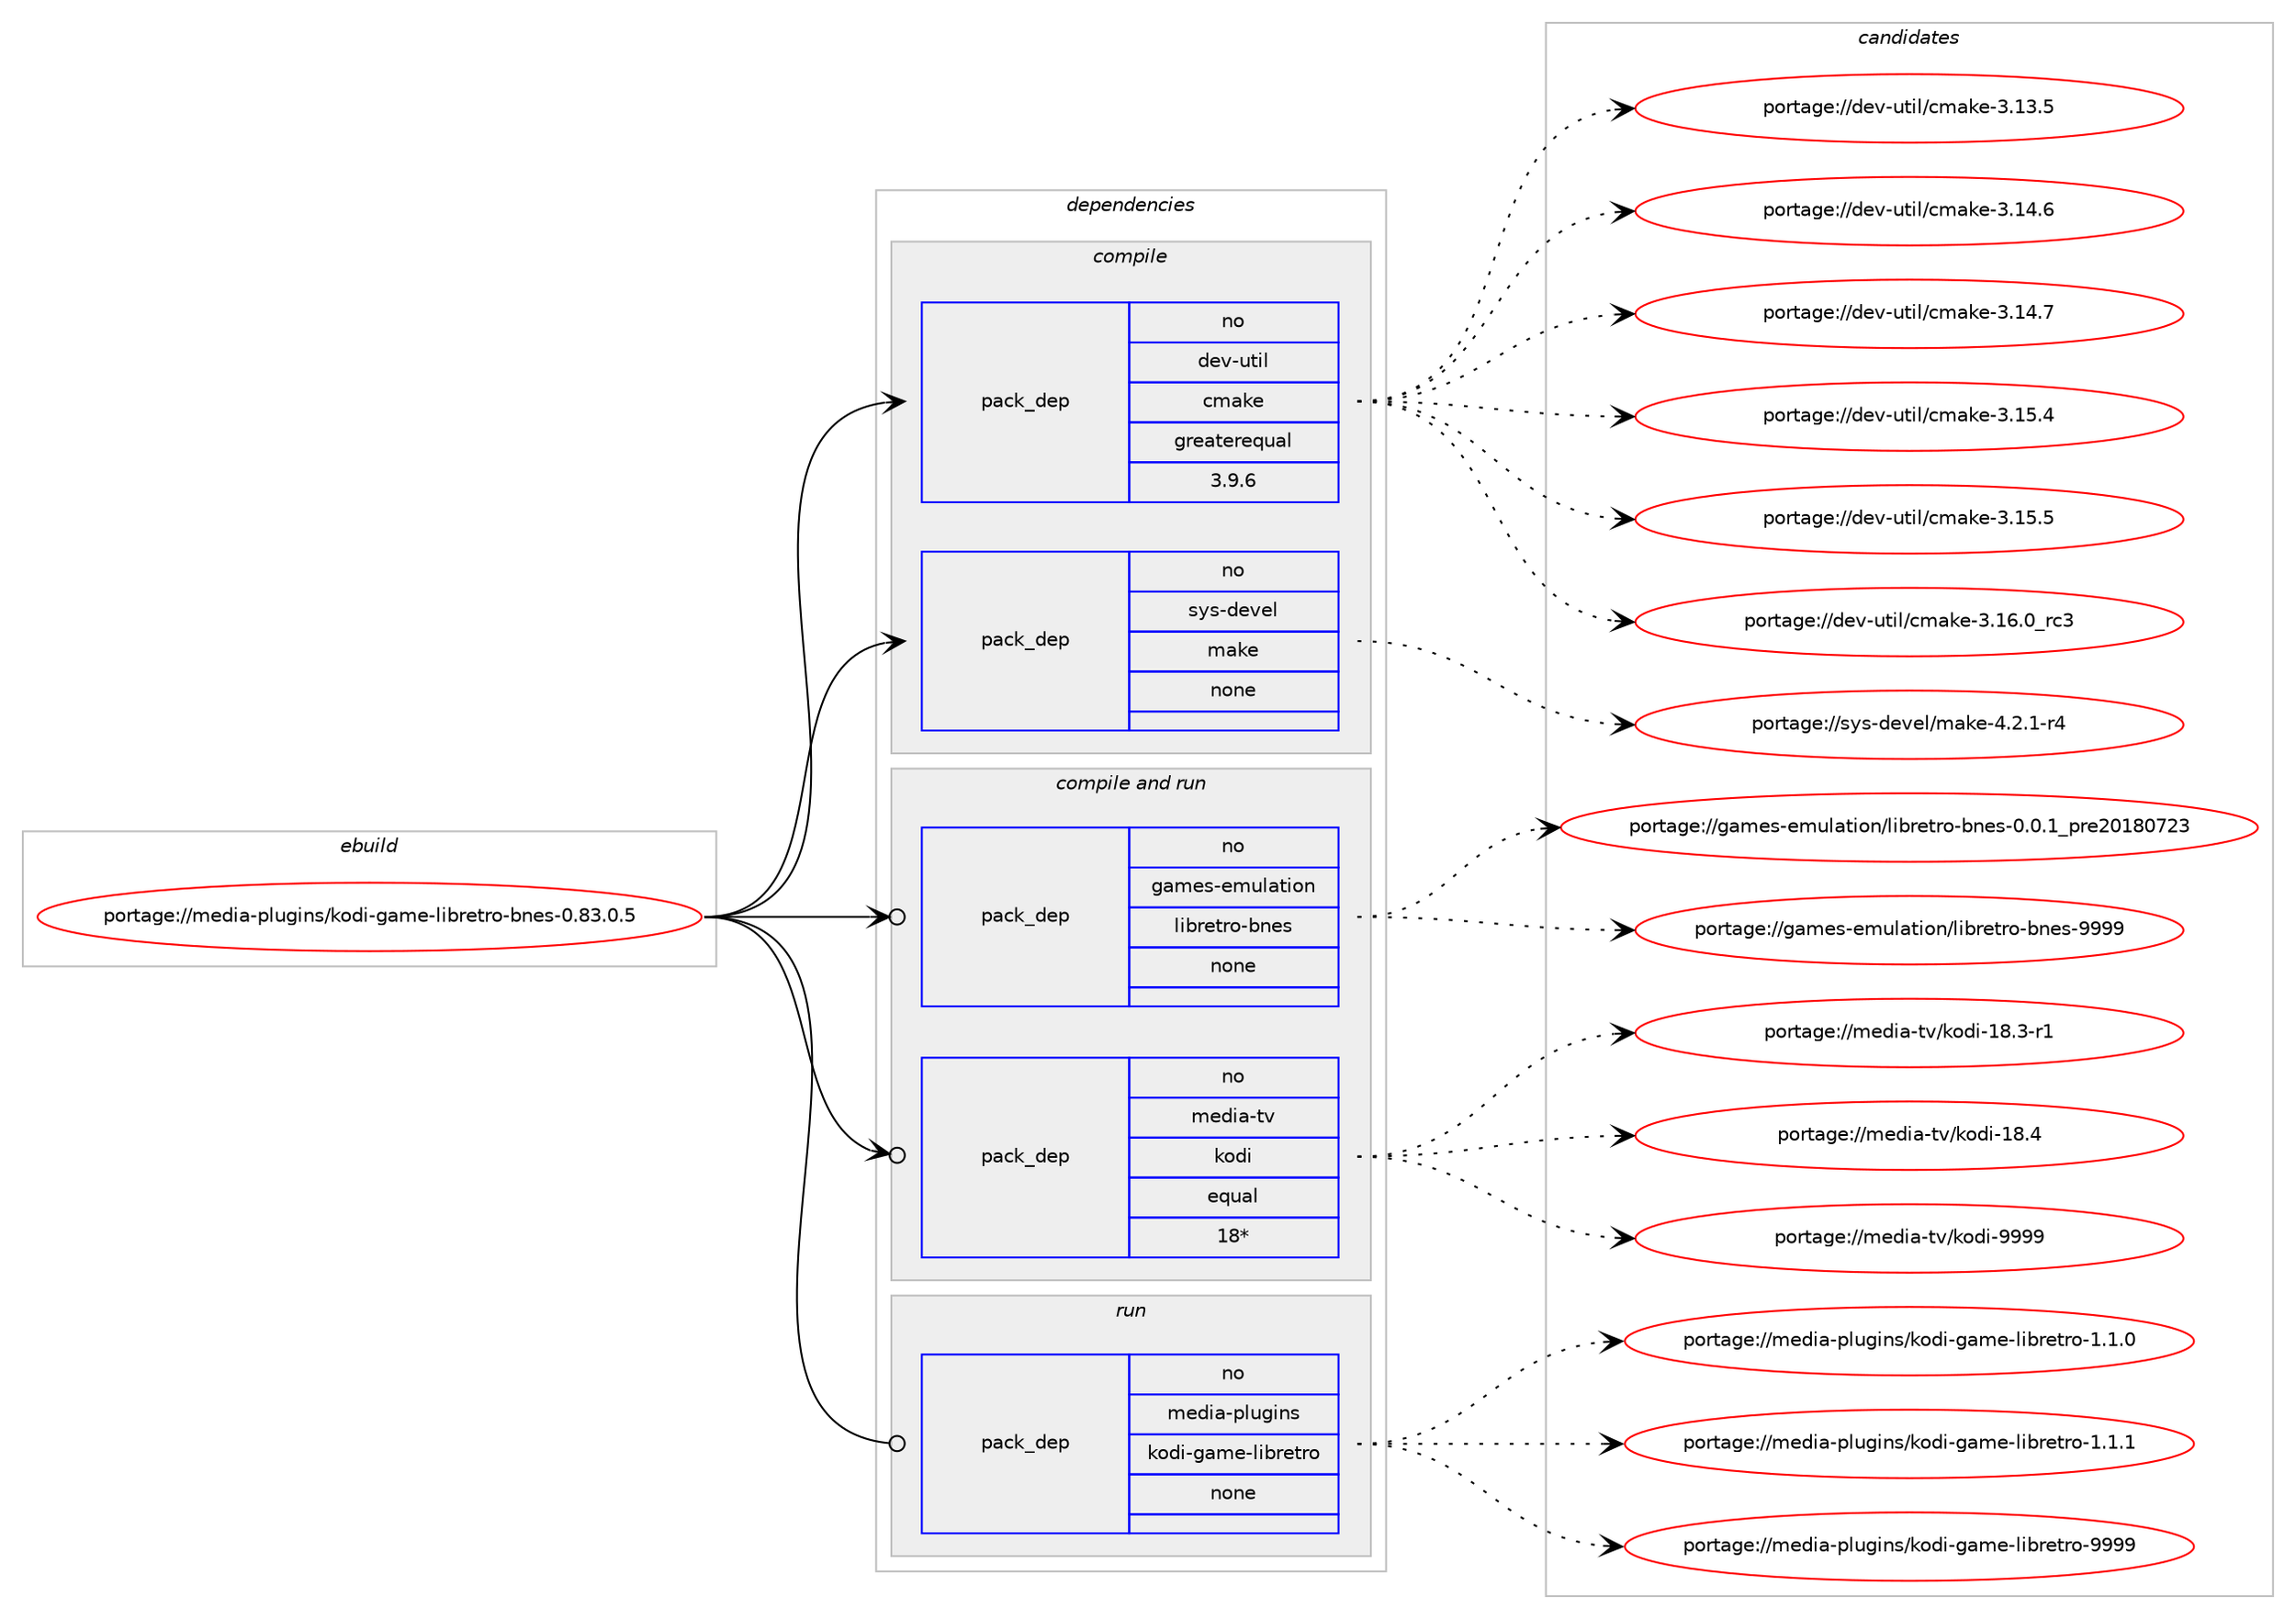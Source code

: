 digraph prolog {

# *************
# Graph options
# *************

newrank=true;
concentrate=true;
compound=true;
graph [rankdir=LR,fontname=Helvetica,fontsize=10,ranksep=1.5];#, ranksep=2.5, nodesep=0.2];
edge  [arrowhead=vee];
node  [fontname=Helvetica,fontsize=10];

# **********
# The ebuild
# **********

subgraph cluster_leftcol {
color=gray;
rank=same;
label=<<i>ebuild</i>>;
id [label="portage://media-plugins/kodi-game-libretro-bnes-0.83.0.5", color=red, width=4, href="../media-plugins/kodi-game-libretro-bnes-0.83.0.5.svg"];
}

# ****************
# The dependencies
# ****************

subgraph cluster_midcol {
color=gray;
label=<<i>dependencies</i>>;
subgraph cluster_compile {
fillcolor="#eeeeee";
style=filled;
label=<<i>compile</i>>;
subgraph pack240284 {
dependency327410 [label=<<TABLE BORDER="0" CELLBORDER="1" CELLSPACING="0" CELLPADDING="4" WIDTH="220"><TR><TD ROWSPAN="6" CELLPADDING="30">pack_dep</TD></TR><TR><TD WIDTH="110">no</TD></TR><TR><TD>dev-util</TD></TR><TR><TD>cmake</TD></TR><TR><TD>greaterequal</TD></TR><TR><TD>3.9.6</TD></TR></TABLE>>, shape=none, color=blue];
}
id:e -> dependency327410:w [weight=20,style="solid",arrowhead="vee"];
subgraph pack240285 {
dependency327411 [label=<<TABLE BORDER="0" CELLBORDER="1" CELLSPACING="0" CELLPADDING="4" WIDTH="220"><TR><TD ROWSPAN="6" CELLPADDING="30">pack_dep</TD></TR><TR><TD WIDTH="110">no</TD></TR><TR><TD>sys-devel</TD></TR><TR><TD>make</TD></TR><TR><TD>none</TD></TR><TR><TD></TD></TR></TABLE>>, shape=none, color=blue];
}
id:e -> dependency327411:w [weight=20,style="solid",arrowhead="vee"];
}
subgraph cluster_compileandrun {
fillcolor="#eeeeee";
style=filled;
label=<<i>compile and run</i>>;
subgraph pack240286 {
dependency327412 [label=<<TABLE BORDER="0" CELLBORDER="1" CELLSPACING="0" CELLPADDING="4" WIDTH="220"><TR><TD ROWSPAN="6" CELLPADDING="30">pack_dep</TD></TR><TR><TD WIDTH="110">no</TD></TR><TR><TD>games-emulation</TD></TR><TR><TD>libretro-bnes</TD></TR><TR><TD>none</TD></TR><TR><TD></TD></TR></TABLE>>, shape=none, color=blue];
}
id:e -> dependency327412:w [weight=20,style="solid",arrowhead="odotvee"];
subgraph pack240287 {
dependency327413 [label=<<TABLE BORDER="0" CELLBORDER="1" CELLSPACING="0" CELLPADDING="4" WIDTH="220"><TR><TD ROWSPAN="6" CELLPADDING="30">pack_dep</TD></TR><TR><TD WIDTH="110">no</TD></TR><TR><TD>media-tv</TD></TR><TR><TD>kodi</TD></TR><TR><TD>equal</TD></TR><TR><TD>18*</TD></TR></TABLE>>, shape=none, color=blue];
}
id:e -> dependency327413:w [weight=20,style="solid",arrowhead="odotvee"];
}
subgraph cluster_run {
fillcolor="#eeeeee";
style=filled;
label=<<i>run</i>>;
subgraph pack240288 {
dependency327414 [label=<<TABLE BORDER="0" CELLBORDER="1" CELLSPACING="0" CELLPADDING="4" WIDTH="220"><TR><TD ROWSPAN="6" CELLPADDING="30">pack_dep</TD></TR><TR><TD WIDTH="110">no</TD></TR><TR><TD>media-plugins</TD></TR><TR><TD>kodi-game-libretro</TD></TR><TR><TD>none</TD></TR><TR><TD></TD></TR></TABLE>>, shape=none, color=blue];
}
id:e -> dependency327414:w [weight=20,style="solid",arrowhead="odot"];
}
}

# **************
# The candidates
# **************

subgraph cluster_choices {
rank=same;
color=gray;
label=<<i>candidates</i>>;

subgraph choice240284 {
color=black;
nodesep=1;
choiceportage1001011184511711610510847991099710710145514649514653 [label="portage://dev-util/cmake-3.13.5", color=red, width=4,href="../dev-util/cmake-3.13.5.svg"];
choiceportage1001011184511711610510847991099710710145514649524654 [label="portage://dev-util/cmake-3.14.6", color=red, width=4,href="../dev-util/cmake-3.14.6.svg"];
choiceportage1001011184511711610510847991099710710145514649524655 [label="portage://dev-util/cmake-3.14.7", color=red, width=4,href="../dev-util/cmake-3.14.7.svg"];
choiceportage1001011184511711610510847991099710710145514649534652 [label="portage://dev-util/cmake-3.15.4", color=red, width=4,href="../dev-util/cmake-3.15.4.svg"];
choiceportage1001011184511711610510847991099710710145514649534653 [label="portage://dev-util/cmake-3.15.5", color=red, width=4,href="../dev-util/cmake-3.15.5.svg"];
choiceportage1001011184511711610510847991099710710145514649544648951149951 [label="portage://dev-util/cmake-3.16.0_rc3", color=red, width=4,href="../dev-util/cmake-3.16.0_rc3.svg"];
dependency327410:e -> choiceportage1001011184511711610510847991099710710145514649514653:w [style=dotted,weight="100"];
dependency327410:e -> choiceportage1001011184511711610510847991099710710145514649524654:w [style=dotted,weight="100"];
dependency327410:e -> choiceportage1001011184511711610510847991099710710145514649524655:w [style=dotted,weight="100"];
dependency327410:e -> choiceportage1001011184511711610510847991099710710145514649534652:w [style=dotted,weight="100"];
dependency327410:e -> choiceportage1001011184511711610510847991099710710145514649534653:w [style=dotted,weight="100"];
dependency327410:e -> choiceportage1001011184511711610510847991099710710145514649544648951149951:w [style=dotted,weight="100"];
}
subgraph choice240285 {
color=black;
nodesep=1;
choiceportage1151211154510010111810110847109971071014552465046494511452 [label="portage://sys-devel/make-4.2.1-r4", color=red, width=4,href="../sys-devel/make-4.2.1-r4.svg"];
dependency327411:e -> choiceportage1151211154510010111810110847109971071014552465046494511452:w [style=dotted,weight="100"];
}
subgraph choice240286 {
color=black;
nodesep=1;
choiceportage10397109101115451011091171089711610511111047108105981141011161141114598110101115454846484649951121141015048495648555051 [label="portage://games-emulation/libretro-bnes-0.0.1_pre20180723", color=red, width=4,href="../games-emulation/libretro-bnes-0.0.1_pre20180723.svg"];
choiceportage103971091011154510110911710897116105111110471081059811410111611411145981101011154557575757 [label="portage://games-emulation/libretro-bnes-9999", color=red, width=4,href="../games-emulation/libretro-bnes-9999.svg"];
dependency327412:e -> choiceportage10397109101115451011091171089711610511111047108105981141011161141114598110101115454846484649951121141015048495648555051:w [style=dotted,weight="100"];
dependency327412:e -> choiceportage103971091011154510110911710897116105111110471081059811410111611411145981101011154557575757:w [style=dotted,weight="100"];
}
subgraph choice240287 {
color=black;
nodesep=1;
choiceportage10910110010597451161184710711110010545495646514511449 [label="portage://media-tv/kodi-18.3-r1", color=red, width=4,href="../media-tv/kodi-18.3-r1.svg"];
choiceportage1091011001059745116118471071111001054549564652 [label="portage://media-tv/kodi-18.4", color=red, width=4,href="../media-tv/kodi-18.4.svg"];
choiceportage1091011001059745116118471071111001054557575757 [label="portage://media-tv/kodi-9999", color=red, width=4,href="../media-tv/kodi-9999.svg"];
dependency327413:e -> choiceportage10910110010597451161184710711110010545495646514511449:w [style=dotted,weight="100"];
dependency327413:e -> choiceportage1091011001059745116118471071111001054549564652:w [style=dotted,weight="100"];
dependency327413:e -> choiceportage1091011001059745116118471071111001054557575757:w [style=dotted,weight="100"];
}
subgraph choice240288 {
color=black;
nodesep=1;
choiceportage10910110010597451121081171031051101154710711110010545103971091014510810598114101116114111454946494648 [label="portage://media-plugins/kodi-game-libretro-1.1.0", color=red, width=4,href="../media-plugins/kodi-game-libretro-1.1.0.svg"];
choiceportage10910110010597451121081171031051101154710711110010545103971091014510810598114101116114111454946494649 [label="portage://media-plugins/kodi-game-libretro-1.1.1", color=red, width=4,href="../media-plugins/kodi-game-libretro-1.1.1.svg"];
choiceportage109101100105974511210811710310511011547107111100105451039710910145108105981141011161141114557575757 [label="portage://media-plugins/kodi-game-libretro-9999", color=red, width=4,href="../media-plugins/kodi-game-libretro-9999.svg"];
dependency327414:e -> choiceportage10910110010597451121081171031051101154710711110010545103971091014510810598114101116114111454946494648:w [style=dotted,weight="100"];
dependency327414:e -> choiceportage10910110010597451121081171031051101154710711110010545103971091014510810598114101116114111454946494649:w [style=dotted,weight="100"];
dependency327414:e -> choiceportage109101100105974511210811710310511011547107111100105451039710910145108105981141011161141114557575757:w [style=dotted,weight="100"];
}
}

}
